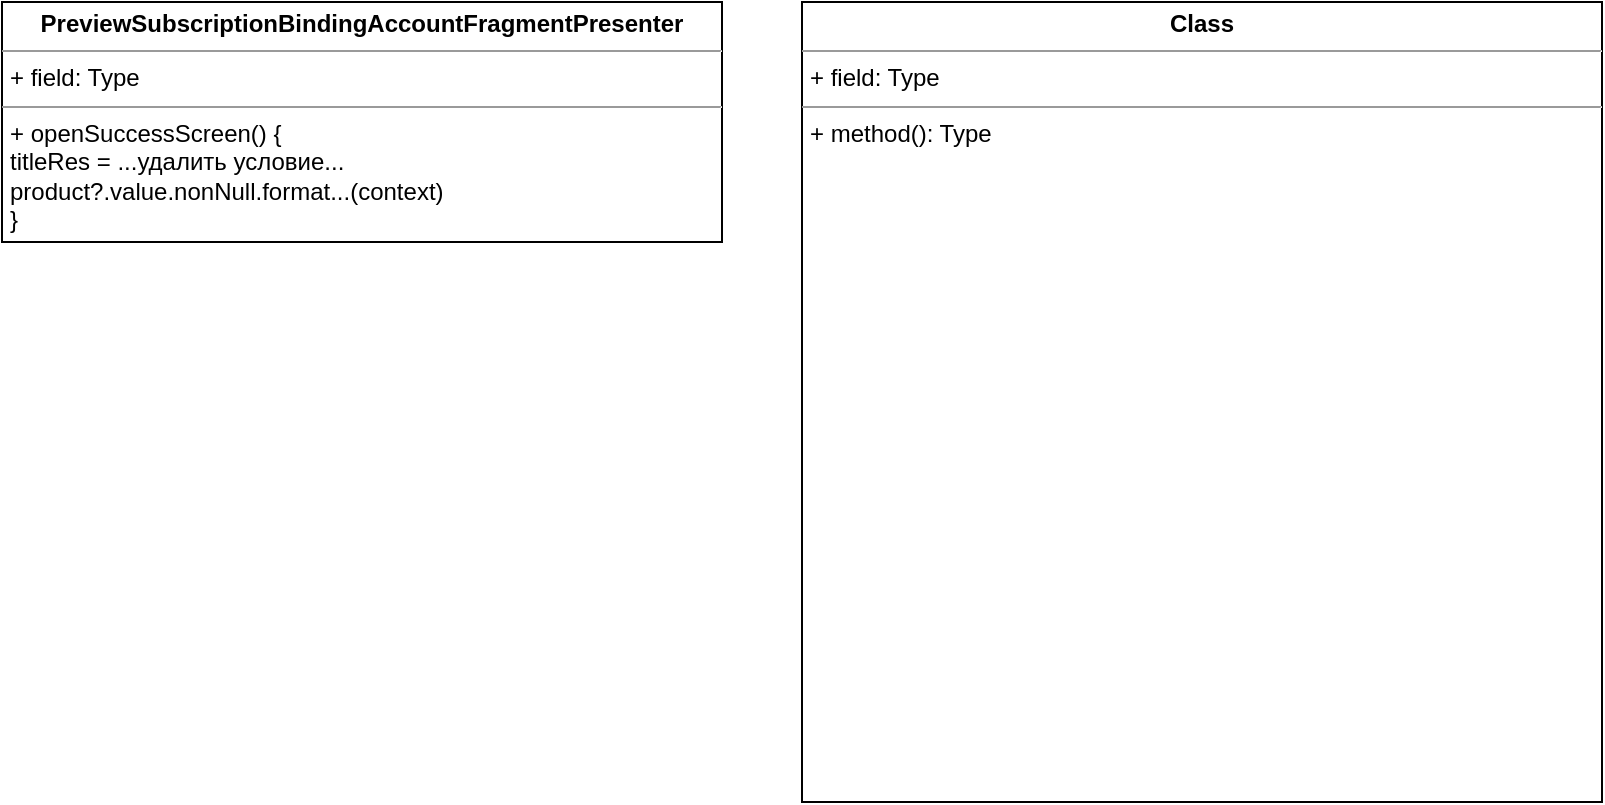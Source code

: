 <mxfile version="20.0.4" type="github">
  <diagram id="CV74Sa5hgsRvk8smRXhG" name="Page-1">
    <mxGraphModel dx="676" dy="429" grid="1" gridSize="10" guides="1" tooltips="1" connect="1" arrows="1" fold="1" page="1" pageScale="1" pageWidth="827" pageHeight="1169" math="0" shadow="0">
      <root>
        <mxCell id="0" />
        <mxCell id="1" parent="0" />
        <mxCell id="2hWszH5Eks-RPNUM4W_o-1" value="&lt;p style=&quot;margin:0px;margin-top:4px;text-align:center;&quot;&gt;&lt;b&gt;PreviewSubscriptionBindingAccountFragmentPresenter&lt;/b&gt;&lt;/p&gt;&lt;hr size=&quot;1&quot;&gt;&lt;p style=&quot;margin:0px;margin-left:4px;&quot;&gt;+ field: Type&lt;/p&gt;&lt;hr size=&quot;1&quot;&gt;&lt;p style=&quot;margin:0px;margin-left:4px;&quot;&gt;+ openSuccessScreen() {&lt;/p&gt;&lt;p style=&quot;margin:0px;margin-left:4px;&quot;&gt;titleRes = ...удалить условие...&lt;/p&gt;&lt;p style=&quot;margin:0px;margin-left:4px;&quot;&gt;product?.value.nonNull.format...(context)&lt;br&gt;&lt;/p&gt;&lt;p style=&quot;margin:0px;margin-left:4px;&quot;&gt;}&lt;br&gt;&lt;/p&gt;" style="verticalAlign=top;align=left;overflow=fill;fontSize=12;fontFamily=Helvetica;html=1;" vertex="1" parent="1">
          <mxGeometry x="120" y="120" width="360" height="120" as="geometry" />
        </mxCell>
        <mxCell id="2hWszH5Eks-RPNUM4W_o-2" value="&lt;p style=&quot;margin:0px;margin-top:4px;text-align:center;&quot;&gt;&lt;b&gt;Class&lt;/b&gt;&lt;/p&gt;&lt;hr size=&quot;1&quot;/&gt;&lt;p style=&quot;margin:0px;margin-left:4px;&quot;&gt;+ field: Type&lt;/p&gt;&lt;hr size=&quot;1&quot;/&gt;&lt;p style=&quot;margin:0px;margin-left:4px;&quot;&gt;+ method(): Type&lt;/p&gt;" style="verticalAlign=top;align=left;overflow=fill;fontSize=12;fontFamily=Helvetica;html=1;" vertex="1" parent="1">
          <mxGeometry x="520" y="120" width="400" height="400" as="geometry" />
        </mxCell>
      </root>
    </mxGraphModel>
  </diagram>
</mxfile>
